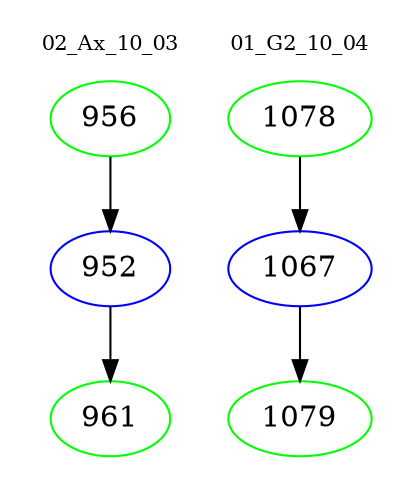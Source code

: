digraph{
subgraph cluster_0 {
color = white
label = "02_Ax_10_03";
fontsize=10;
T0_956 [label="956", color="green"]
T0_956 -> T0_952 [color="black"]
T0_952 [label="952", color="blue"]
T0_952 -> T0_961 [color="black"]
T0_961 [label="961", color="green"]
}
subgraph cluster_1 {
color = white
label = "01_G2_10_04";
fontsize=10;
T1_1078 [label="1078", color="green"]
T1_1078 -> T1_1067 [color="black"]
T1_1067 [label="1067", color="blue"]
T1_1067 -> T1_1079 [color="black"]
T1_1079 [label="1079", color="green"]
}
}
